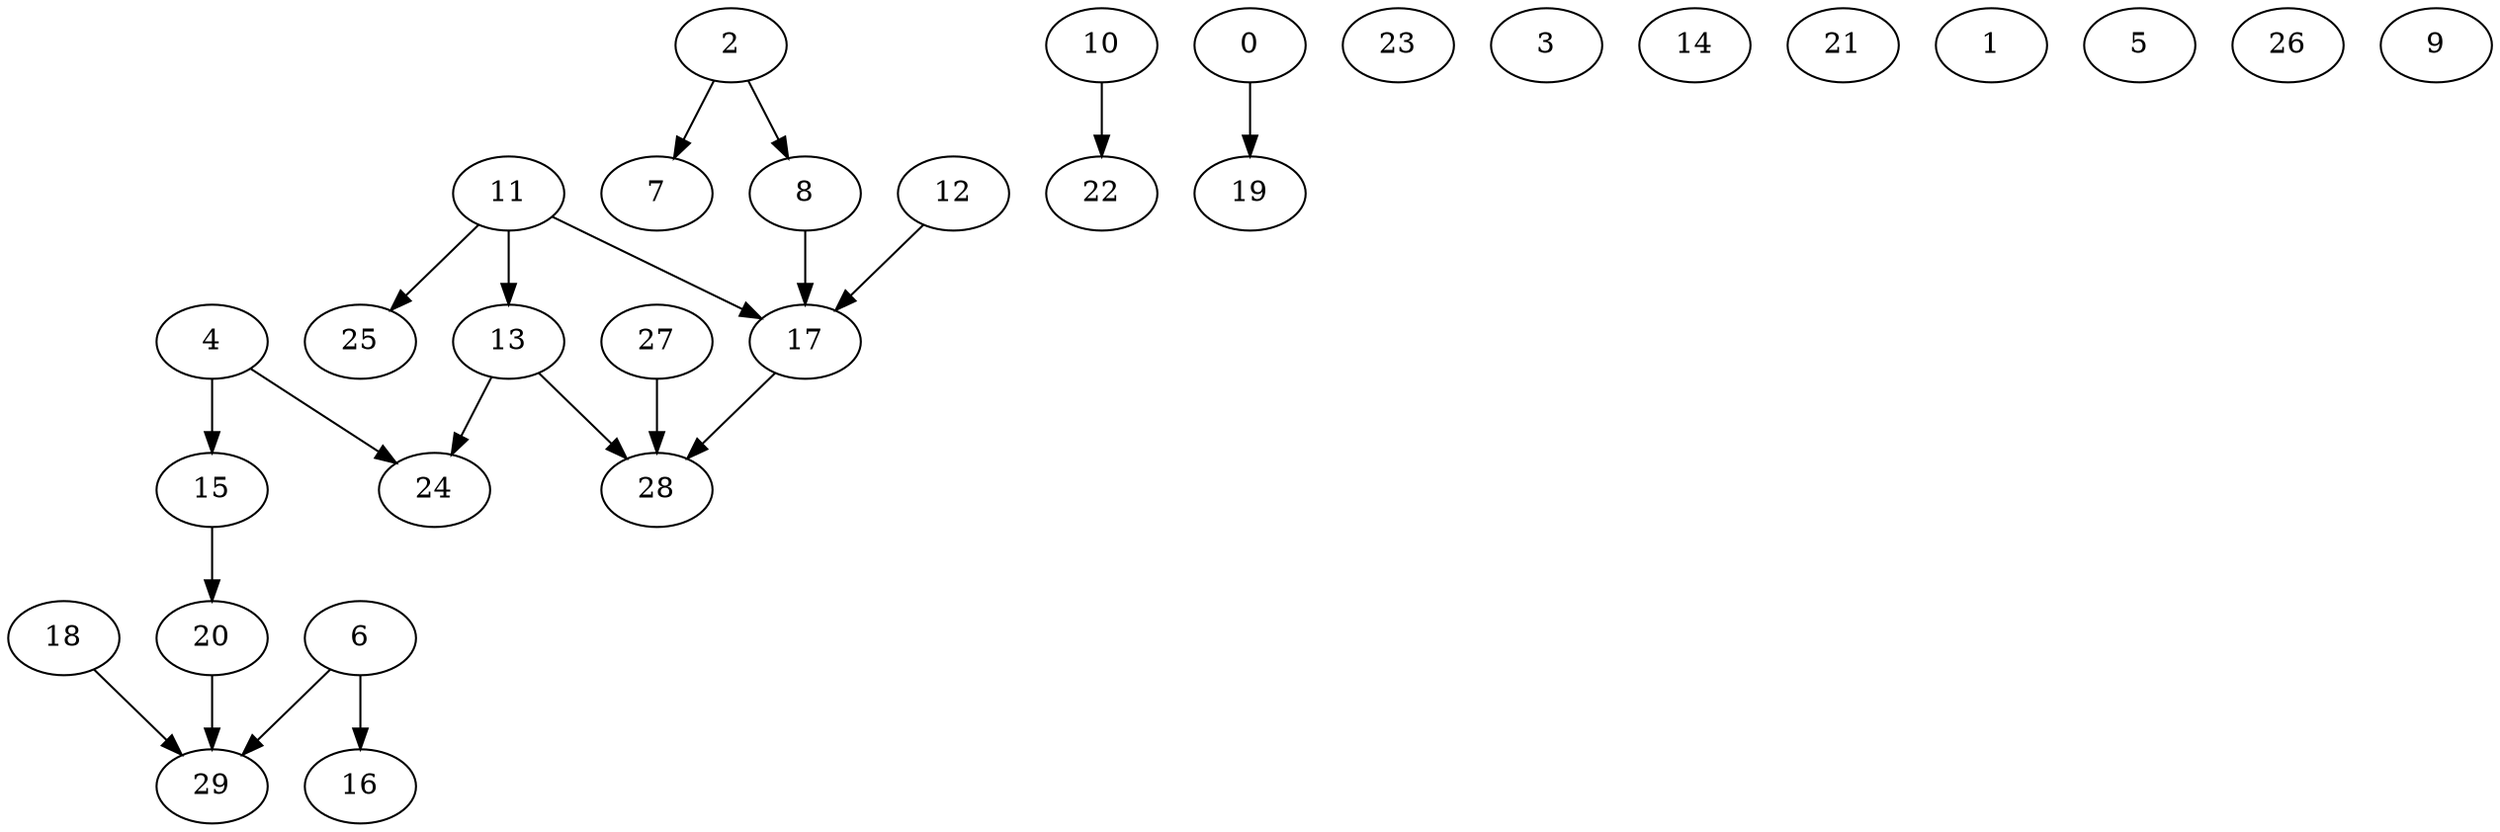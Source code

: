 digraph "Random_Nodes_30_Density_0.67_CCR_0.10_WeightType_Random_GB_Homogeneous-16" {
2 [Weight=57];
10 [Weight=82];
4 [Weight=57];
8 [Weight=41];
12 [Weight=41];
11 [Weight=24];
0 [Weight=65];
13 [Weight=73];
17 [Weight=73];
15 [Weight=16];
6 [Weight=24];
22 [Weight=82];
23 [Weight=82];
20 [Weight=49];
18 [Weight=49];
3 [Weight=65];
14 [Weight=65];
21 [Weight=65];
27 [Weight=33];
1 [Weight=57];
16 [Weight=57];
5 [Weight=49];
19 [Weight=41];
25 [Weight=41];
7 [Weight=24];
24 [Weight=24];
26 [Weight=24];
28 [Weight=24];
9 [Weight=16];
29 [Weight=16];
13 -> 28 [Weight=7];
6 -> 16 [Weight=10];
4 -> 15 [Weight=6];
10 -> 22 [Weight=9];
11 -> 13 [Weight=9];
6 -> 29 [Weight=8];
0 -> 19 [Weight=10];
27 -> 28 [Weight=6];
15 -> 20 [Weight=6];
2 -> 7 [Weight=9];
12 -> 17 [Weight=3];
17 -> 28 [Weight=8];
11 -> 25 [Weight=4];
11 -> 17 [Weight=6];
18 -> 29 [Weight=2];
8 -> 17 [Weight=10];
2 -> 8 [Weight=9];
13 -> 24 [Weight=9];
4 -> 24 [Weight=3];
20 -> 29 [Weight=8];
}
